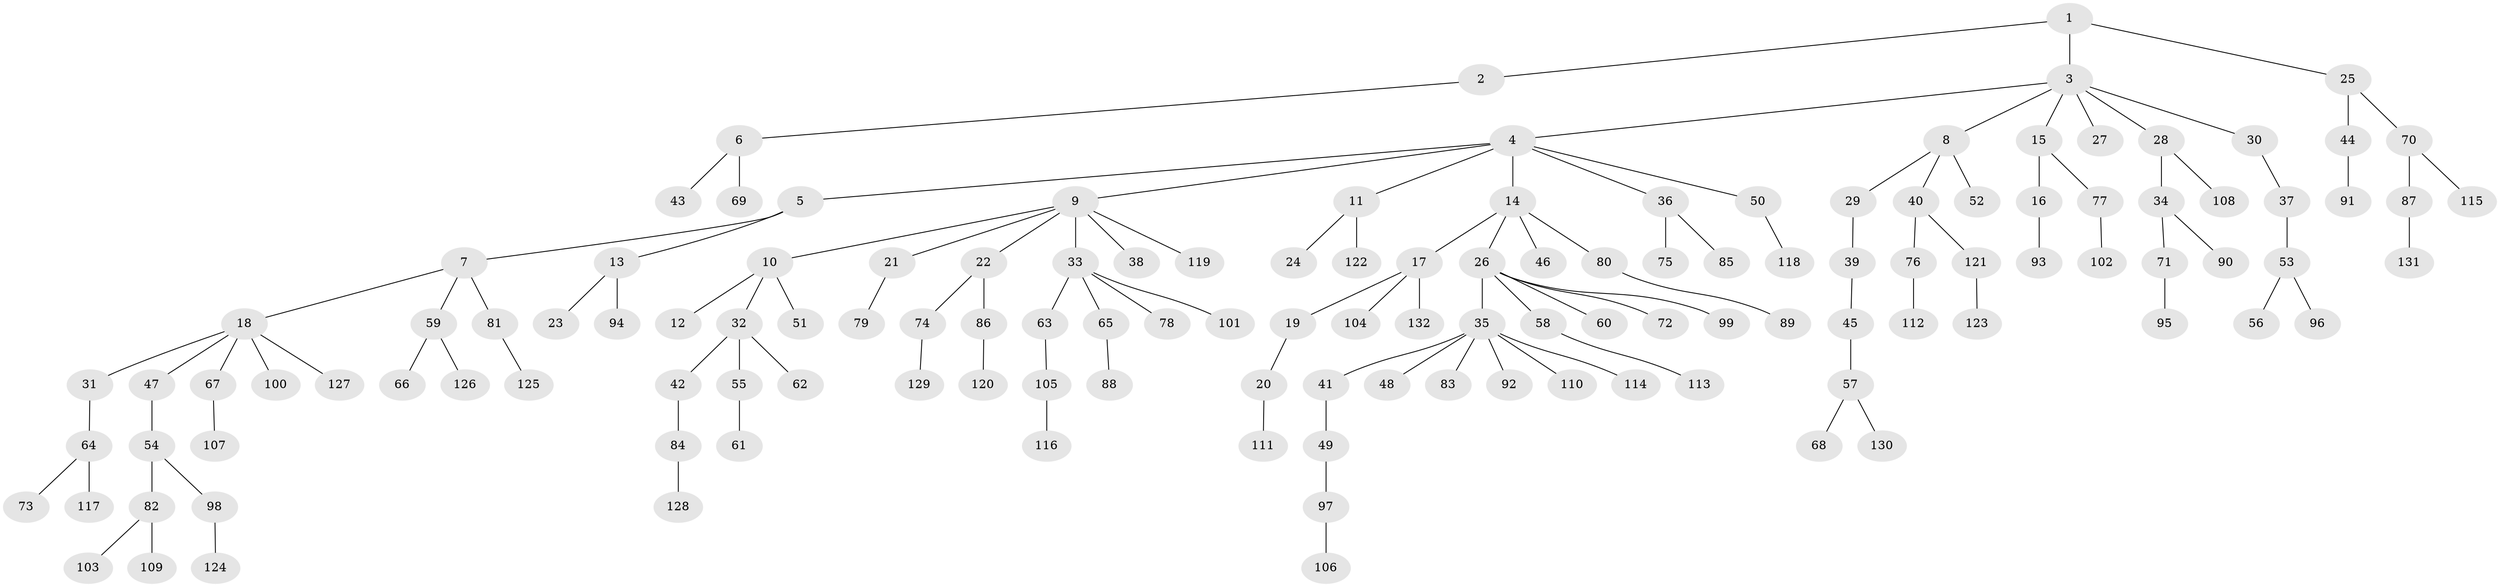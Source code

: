 // coarse degree distribution, {14: 0.02040816326530612, 25: 0.02040816326530612, 1: 0.8367346938775511, 4: 0.02040816326530612, 2: 0.061224489795918366, 3: 0.04081632653061224}
// Generated by graph-tools (version 1.1) at 2025/19/03/04/25 18:19:19]
// undirected, 132 vertices, 131 edges
graph export_dot {
graph [start="1"]
  node [color=gray90,style=filled];
  1;
  2;
  3;
  4;
  5;
  6;
  7;
  8;
  9;
  10;
  11;
  12;
  13;
  14;
  15;
  16;
  17;
  18;
  19;
  20;
  21;
  22;
  23;
  24;
  25;
  26;
  27;
  28;
  29;
  30;
  31;
  32;
  33;
  34;
  35;
  36;
  37;
  38;
  39;
  40;
  41;
  42;
  43;
  44;
  45;
  46;
  47;
  48;
  49;
  50;
  51;
  52;
  53;
  54;
  55;
  56;
  57;
  58;
  59;
  60;
  61;
  62;
  63;
  64;
  65;
  66;
  67;
  68;
  69;
  70;
  71;
  72;
  73;
  74;
  75;
  76;
  77;
  78;
  79;
  80;
  81;
  82;
  83;
  84;
  85;
  86;
  87;
  88;
  89;
  90;
  91;
  92;
  93;
  94;
  95;
  96;
  97;
  98;
  99;
  100;
  101;
  102;
  103;
  104;
  105;
  106;
  107;
  108;
  109;
  110;
  111;
  112;
  113;
  114;
  115;
  116;
  117;
  118;
  119;
  120;
  121;
  122;
  123;
  124;
  125;
  126;
  127;
  128;
  129;
  130;
  131;
  132;
  1 -- 2;
  1 -- 3;
  1 -- 25;
  2 -- 6;
  3 -- 4;
  3 -- 8;
  3 -- 15;
  3 -- 27;
  3 -- 28;
  3 -- 30;
  4 -- 5;
  4 -- 9;
  4 -- 11;
  4 -- 14;
  4 -- 36;
  4 -- 50;
  5 -- 7;
  5 -- 13;
  6 -- 43;
  6 -- 69;
  7 -- 18;
  7 -- 59;
  7 -- 81;
  8 -- 29;
  8 -- 40;
  8 -- 52;
  9 -- 10;
  9 -- 21;
  9 -- 22;
  9 -- 33;
  9 -- 38;
  9 -- 119;
  10 -- 12;
  10 -- 32;
  10 -- 51;
  11 -- 24;
  11 -- 122;
  13 -- 23;
  13 -- 94;
  14 -- 17;
  14 -- 26;
  14 -- 46;
  14 -- 80;
  15 -- 16;
  15 -- 77;
  16 -- 93;
  17 -- 19;
  17 -- 104;
  17 -- 132;
  18 -- 31;
  18 -- 47;
  18 -- 67;
  18 -- 100;
  18 -- 127;
  19 -- 20;
  20 -- 111;
  21 -- 79;
  22 -- 74;
  22 -- 86;
  25 -- 44;
  25 -- 70;
  26 -- 35;
  26 -- 58;
  26 -- 60;
  26 -- 72;
  26 -- 99;
  28 -- 34;
  28 -- 108;
  29 -- 39;
  30 -- 37;
  31 -- 64;
  32 -- 42;
  32 -- 55;
  32 -- 62;
  33 -- 63;
  33 -- 65;
  33 -- 78;
  33 -- 101;
  34 -- 71;
  34 -- 90;
  35 -- 41;
  35 -- 48;
  35 -- 83;
  35 -- 92;
  35 -- 110;
  35 -- 114;
  36 -- 75;
  36 -- 85;
  37 -- 53;
  39 -- 45;
  40 -- 76;
  40 -- 121;
  41 -- 49;
  42 -- 84;
  44 -- 91;
  45 -- 57;
  47 -- 54;
  49 -- 97;
  50 -- 118;
  53 -- 56;
  53 -- 96;
  54 -- 82;
  54 -- 98;
  55 -- 61;
  57 -- 68;
  57 -- 130;
  58 -- 113;
  59 -- 66;
  59 -- 126;
  63 -- 105;
  64 -- 73;
  64 -- 117;
  65 -- 88;
  67 -- 107;
  70 -- 87;
  70 -- 115;
  71 -- 95;
  74 -- 129;
  76 -- 112;
  77 -- 102;
  80 -- 89;
  81 -- 125;
  82 -- 103;
  82 -- 109;
  84 -- 128;
  86 -- 120;
  87 -- 131;
  97 -- 106;
  98 -- 124;
  105 -- 116;
  121 -- 123;
}
